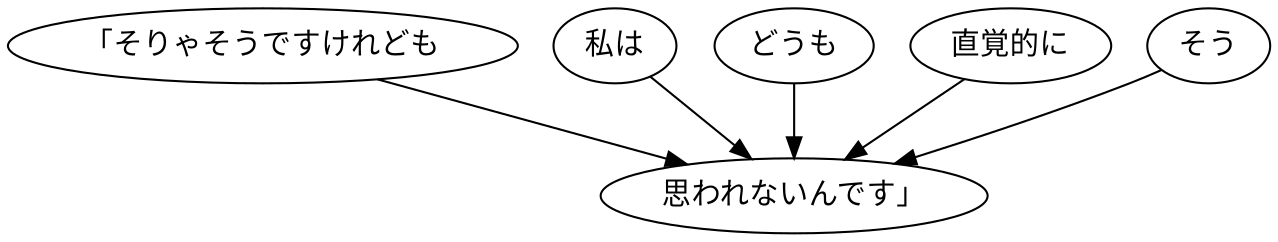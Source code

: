 digraph graph8827 {
	node0 [label="「そりゃそうですけれども"];
	node1 [label="私は"];
	node2 [label="どうも"];
	node3 [label="直覚的に"];
	node4 [label="そう"];
	node5 [label="思われないんです」"];
	node0 -> node5;
	node1 -> node5;
	node2 -> node5;
	node3 -> node5;
	node4 -> node5;
}
